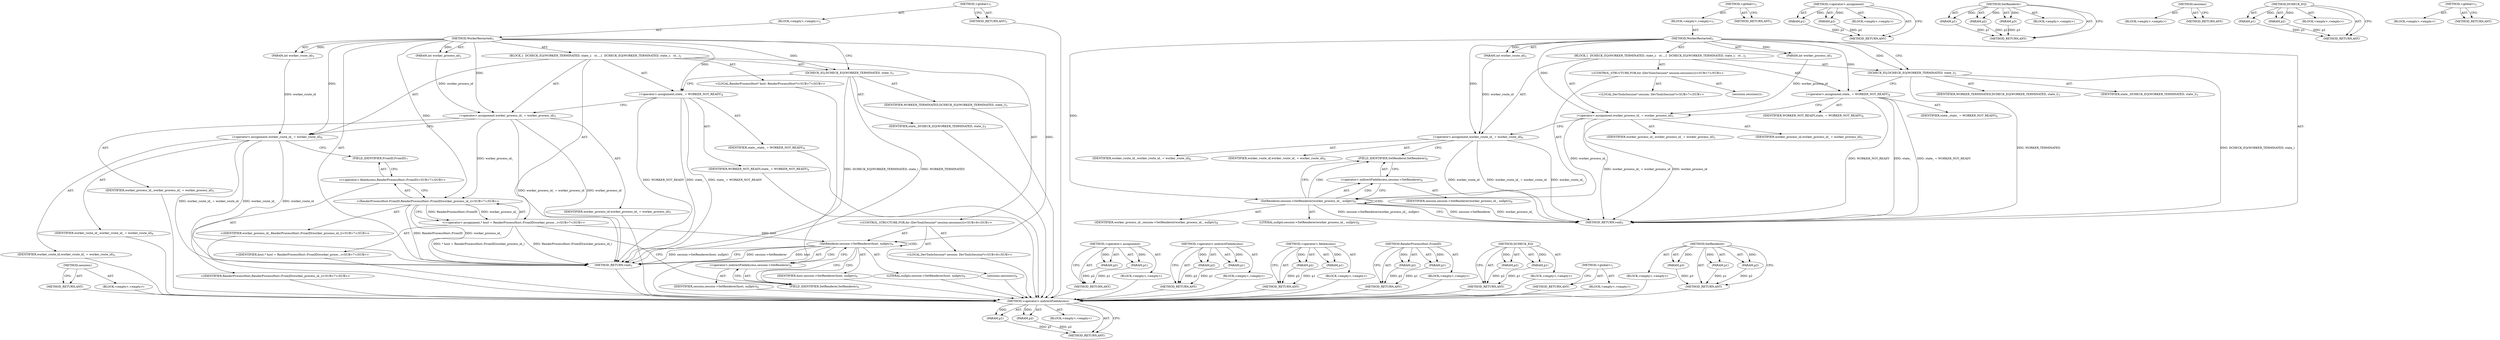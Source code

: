 digraph "&lt;global&gt;" {
vulnerable_84 [label=<(METHOD,sessions)>];
vulnerable_85 [label=<(BLOCK,&lt;empty&gt;,&lt;empty&gt;)>];
vulnerable_86 [label=<(METHOD_RETURN,ANY)>];
vulnerable_6 [label=<(METHOD,&lt;global&gt;)<SUB>1</SUB>>];
vulnerable_7 [label=<(BLOCK,&lt;empty&gt;,&lt;empty&gt;)<SUB>1</SUB>>];
vulnerable_8 [label=<(METHOD,WorkerRestarted)<SUB>1</SUB>>];
vulnerable_9 [label=<(PARAM,int worker_process_id)<SUB>1</SUB>>];
vulnerable_10 [label=<(PARAM,int worker_route_id)<SUB>2</SUB>>];
vulnerable_11 [label=<(BLOCK,{
  DCHECK_EQ(WORKER_TERMINATED, state_);
   st...,{
  DCHECK_EQ(WORKER_TERMINATED, state_);
   st...)<SUB>2</SUB>>];
vulnerable_12 [label=<(DCHECK_EQ,DCHECK_EQ(WORKER_TERMINATED, state_))<SUB>3</SUB>>];
vulnerable_13 [label=<(IDENTIFIER,WORKER_TERMINATED,DCHECK_EQ(WORKER_TERMINATED, state_))<SUB>3</SUB>>];
vulnerable_14 [label=<(IDENTIFIER,state_,DCHECK_EQ(WORKER_TERMINATED, state_))<SUB>3</SUB>>];
vulnerable_15 [label=<(&lt;operator&gt;.assignment,state_ = WORKER_NOT_READY)<SUB>4</SUB>>];
vulnerable_16 [label=<(IDENTIFIER,state_,state_ = WORKER_NOT_READY)<SUB>4</SUB>>];
vulnerable_17 [label=<(IDENTIFIER,WORKER_NOT_READY,state_ = WORKER_NOT_READY)<SUB>4</SUB>>];
vulnerable_18 [label=<(&lt;operator&gt;.assignment,worker_process_id_ = worker_process_id)<SUB>5</SUB>>];
vulnerable_19 [label=<(IDENTIFIER,worker_process_id_,worker_process_id_ = worker_process_id)<SUB>5</SUB>>];
vulnerable_20 [label=<(IDENTIFIER,worker_process_id,worker_process_id_ = worker_process_id)<SUB>5</SUB>>];
vulnerable_21 [label=<(&lt;operator&gt;.assignment,worker_route_id_ = worker_route_id)<SUB>6</SUB>>];
vulnerable_22 [label=<(IDENTIFIER,worker_route_id_,worker_route_id_ = worker_route_id)<SUB>6</SUB>>];
vulnerable_23 [label=<(IDENTIFIER,worker_route_id,worker_route_id_ = worker_route_id)<SUB>6</SUB>>];
vulnerable_24 [label="<(LOCAL,RenderProcessHost* host: RenderProcessHost*)<SUB>7</SUB>>"];
vulnerable_25 [label="<(&lt;operator&gt;.assignment,* host = RenderProcessHost::FromID(worker_proce...)<SUB>7</SUB>>"];
vulnerable_26 [label="<(IDENTIFIER,host,* host = RenderProcessHost::FromID(worker_proce...)<SUB>7</SUB>>"];
vulnerable_27 [label="<(RenderProcessHost.FromID,RenderProcessHost::FromID(worker_process_id_))<SUB>7</SUB>>"];
vulnerable_28 [label="<(&lt;operator&gt;.fieldAccess,RenderProcessHost::FromID)<SUB>7</SUB>>"];
vulnerable_29 [label="<(IDENTIFIER,RenderProcessHost,RenderProcessHost::FromID(worker_process_id_))<SUB>7</SUB>>"];
vulnerable_30 [label=<(FIELD_IDENTIFIER,FromID,FromID)<SUB>7</SUB>>];
vulnerable_31 [label="<(IDENTIFIER,worker_process_id_,RenderProcessHost::FromID(worker_process_id_))<SUB>7</SUB>>"];
vulnerable_32 [label="<(CONTROL_STRUCTURE,FOR,for (DevToolsSession* session:sessions()))<SUB>8</SUB>>"];
vulnerable_33 [label=<(sessions,sessions())<SUB>8</SUB>>];
vulnerable_34 [label="<(LOCAL,DevToolsSession* session: DevToolsSession*)<SUB>8</SUB>>"];
vulnerable_35 [label=<(SetRenderer,session-&gt;SetRenderer(host, nullptr))<SUB>9</SUB>>];
vulnerable_36 [label=<(&lt;operator&gt;.indirectFieldAccess,session-&gt;SetRenderer)<SUB>9</SUB>>];
vulnerable_37 [label=<(IDENTIFIER,session,session-&gt;SetRenderer(host, nullptr))<SUB>9</SUB>>];
vulnerable_38 [label=<(FIELD_IDENTIFIER,SetRenderer,SetRenderer)<SUB>9</SUB>>];
vulnerable_39 [label=<(IDENTIFIER,host,session-&gt;SetRenderer(host, nullptr))<SUB>9</SUB>>];
vulnerable_40 [label=<(LITERAL,nullptr,session-&gt;SetRenderer(host, nullptr))<SUB>9</SUB>>];
vulnerable_41 [label=<(METHOD_RETURN,void)<SUB>1</SUB>>];
vulnerable_43 [label=<(METHOD_RETURN,ANY)<SUB>1</SUB>>];
vulnerable_69 [label=<(METHOD,&lt;operator&gt;.assignment)>];
vulnerable_70 [label=<(PARAM,p1)>];
vulnerable_71 [label=<(PARAM,p2)>];
vulnerable_72 [label=<(BLOCK,&lt;empty&gt;,&lt;empty&gt;)>];
vulnerable_73 [label=<(METHOD_RETURN,ANY)>];
vulnerable_93 [label=<(METHOD,&lt;operator&gt;.indirectFieldAccess)>];
vulnerable_94 [label=<(PARAM,p1)>];
vulnerable_95 [label=<(PARAM,p2)>];
vulnerable_96 [label=<(BLOCK,&lt;empty&gt;,&lt;empty&gt;)>];
vulnerable_97 [label=<(METHOD_RETURN,ANY)>];
vulnerable_79 [label=<(METHOD,&lt;operator&gt;.fieldAccess)>];
vulnerable_80 [label=<(PARAM,p1)>];
vulnerable_81 [label=<(PARAM,p2)>];
vulnerable_82 [label=<(BLOCK,&lt;empty&gt;,&lt;empty&gt;)>];
vulnerable_83 [label=<(METHOD_RETURN,ANY)>];
vulnerable_74 [label=<(METHOD,RenderProcessHost.FromID)>];
vulnerable_75 [label=<(PARAM,p1)>];
vulnerable_76 [label=<(PARAM,p2)>];
vulnerable_77 [label=<(BLOCK,&lt;empty&gt;,&lt;empty&gt;)>];
vulnerable_78 [label=<(METHOD_RETURN,ANY)>];
vulnerable_64 [label=<(METHOD,DCHECK_EQ)>];
vulnerable_65 [label=<(PARAM,p1)>];
vulnerable_66 [label=<(PARAM,p2)>];
vulnerable_67 [label=<(BLOCK,&lt;empty&gt;,&lt;empty&gt;)>];
vulnerable_68 [label=<(METHOD_RETURN,ANY)>];
vulnerable_58 [label=<(METHOD,&lt;global&gt;)<SUB>1</SUB>>];
vulnerable_59 [label=<(BLOCK,&lt;empty&gt;,&lt;empty&gt;)>];
vulnerable_60 [label=<(METHOD_RETURN,ANY)>];
vulnerable_87 [label=<(METHOD,SetRenderer)>];
vulnerable_88 [label=<(PARAM,p1)>];
vulnerable_89 [label=<(PARAM,p2)>];
vulnerable_90 [label=<(PARAM,p3)>];
vulnerable_91 [label=<(BLOCK,&lt;empty&gt;,&lt;empty&gt;)>];
vulnerable_92 [label=<(METHOD_RETURN,ANY)>];
fixed_73 [label=<(METHOD,&lt;operator&gt;.indirectFieldAccess)>];
fixed_74 [label=<(PARAM,p1)>];
fixed_75 [label=<(PARAM,p2)>];
fixed_76 [label=<(BLOCK,&lt;empty&gt;,&lt;empty&gt;)>];
fixed_77 [label=<(METHOD_RETURN,ANY)>];
fixed_6 [label=<(METHOD,&lt;global&gt;)<SUB>1</SUB>>];
fixed_7 [label=<(BLOCK,&lt;empty&gt;,&lt;empty&gt;)<SUB>1</SUB>>];
fixed_8 [label=<(METHOD,WorkerRestarted)<SUB>1</SUB>>];
fixed_9 [label=<(PARAM,int worker_process_id)<SUB>1</SUB>>];
fixed_10 [label=<(PARAM,int worker_route_id)<SUB>2</SUB>>];
fixed_11 [label=<(BLOCK,{
  DCHECK_EQ(WORKER_TERMINATED, state_);
   st...,{
  DCHECK_EQ(WORKER_TERMINATED, state_);
   st...)<SUB>2</SUB>>];
fixed_12 [label=<(DCHECK_EQ,DCHECK_EQ(WORKER_TERMINATED, state_))<SUB>3</SUB>>];
fixed_13 [label=<(IDENTIFIER,WORKER_TERMINATED,DCHECK_EQ(WORKER_TERMINATED, state_))<SUB>3</SUB>>];
fixed_14 [label=<(IDENTIFIER,state_,DCHECK_EQ(WORKER_TERMINATED, state_))<SUB>3</SUB>>];
fixed_15 [label=<(&lt;operator&gt;.assignment,state_ = WORKER_NOT_READY)<SUB>4</SUB>>];
fixed_16 [label=<(IDENTIFIER,state_,state_ = WORKER_NOT_READY)<SUB>4</SUB>>];
fixed_17 [label=<(IDENTIFIER,WORKER_NOT_READY,state_ = WORKER_NOT_READY)<SUB>4</SUB>>];
fixed_18 [label=<(&lt;operator&gt;.assignment,worker_process_id_ = worker_process_id)<SUB>5</SUB>>];
fixed_19 [label=<(IDENTIFIER,worker_process_id_,worker_process_id_ = worker_process_id)<SUB>5</SUB>>];
fixed_20 [label=<(IDENTIFIER,worker_process_id,worker_process_id_ = worker_process_id)<SUB>5</SUB>>];
fixed_21 [label=<(&lt;operator&gt;.assignment,worker_route_id_ = worker_route_id)<SUB>6</SUB>>];
fixed_22 [label=<(IDENTIFIER,worker_route_id_,worker_route_id_ = worker_route_id)<SUB>6</SUB>>];
fixed_23 [label=<(IDENTIFIER,worker_route_id,worker_route_id_ = worker_route_id)<SUB>6</SUB>>];
fixed_24 [label="<(CONTROL_STRUCTURE,FOR,for (DevToolsSession* session:sessions()))<SUB>7</SUB>>"];
fixed_25 [label=<(sessions,sessions())<SUB>7</SUB>>];
fixed_26 [label="<(LOCAL,DevToolsSession* session: DevToolsSession*)<SUB>7</SUB>>"];
fixed_27 [label=<(SetRenderer,session-&gt;SetRenderer(worker_process_id_, nullptr))<SUB>8</SUB>>];
fixed_28 [label=<(&lt;operator&gt;.indirectFieldAccess,session-&gt;SetRenderer)<SUB>8</SUB>>];
fixed_29 [label=<(IDENTIFIER,session,session-&gt;SetRenderer(worker_process_id_, nullptr))<SUB>8</SUB>>];
fixed_30 [label=<(FIELD_IDENTIFIER,SetRenderer,SetRenderer)<SUB>8</SUB>>];
fixed_31 [label=<(IDENTIFIER,worker_process_id_,session-&gt;SetRenderer(worker_process_id_, nullptr))<SUB>8</SUB>>];
fixed_32 [label=<(LITERAL,nullptr,session-&gt;SetRenderer(worker_process_id_, nullptr))<SUB>8</SUB>>];
fixed_33 [label=<(METHOD_RETURN,void)<SUB>1</SUB>>];
fixed_35 [label=<(METHOD_RETURN,ANY)<SUB>1</SUB>>];
fixed_59 [label=<(METHOD,&lt;operator&gt;.assignment)>];
fixed_60 [label=<(PARAM,p1)>];
fixed_61 [label=<(PARAM,p2)>];
fixed_62 [label=<(BLOCK,&lt;empty&gt;,&lt;empty&gt;)>];
fixed_63 [label=<(METHOD_RETURN,ANY)>];
fixed_67 [label=<(METHOD,SetRenderer)>];
fixed_68 [label=<(PARAM,p1)>];
fixed_69 [label=<(PARAM,p2)>];
fixed_70 [label=<(PARAM,p3)>];
fixed_71 [label=<(BLOCK,&lt;empty&gt;,&lt;empty&gt;)>];
fixed_72 [label=<(METHOD_RETURN,ANY)>];
fixed_64 [label=<(METHOD,sessions)>];
fixed_65 [label=<(BLOCK,&lt;empty&gt;,&lt;empty&gt;)>];
fixed_66 [label=<(METHOD_RETURN,ANY)>];
fixed_54 [label=<(METHOD,DCHECK_EQ)>];
fixed_55 [label=<(PARAM,p1)>];
fixed_56 [label=<(PARAM,p2)>];
fixed_57 [label=<(BLOCK,&lt;empty&gt;,&lt;empty&gt;)>];
fixed_58 [label=<(METHOD_RETURN,ANY)>];
fixed_48 [label=<(METHOD,&lt;global&gt;)<SUB>1</SUB>>];
fixed_49 [label=<(BLOCK,&lt;empty&gt;,&lt;empty&gt;)>];
fixed_50 [label=<(METHOD_RETURN,ANY)>];
vulnerable_84 -> vulnerable_85  [key=0, label="AST: "];
vulnerable_84 -> vulnerable_86  [key=0, label="AST: "];
vulnerable_84 -> vulnerable_86  [key=1, label="CFG: "];
vulnerable_85 -> fixed_73  [key=0];
vulnerable_86 -> fixed_73  [key=0];
vulnerable_6 -> vulnerable_7  [key=0, label="AST: "];
vulnerable_6 -> vulnerable_43  [key=0, label="AST: "];
vulnerable_6 -> vulnerable_43  [key=1, label="CFG: "];
vulnerable_7 -> vulnerable_8  [key=0, label="AST: "];
vulnerable_8 -> vulnerable_9  [key=0, label="AST: "];
vulnerable_8 -> vulnerable_9  [key=1, label="DDG: "];
vulnerable_8 -> vulnerable_10  [key=0, label="AST: "];
vulnerable_8 -> vulnerable_10  [key=1, label="DDG: "];
vulnerable_8 -> vulnerable_11  [key=0, label="AST: "];
vulnerable_8 -> vulnerable_41  [key=0, label="AST: "];
vulnerable_8 -> vulnerable_12  [key=0, label="CFG: "];
vulnerable_8 -> vulnerable_12  [key=1, label="DDG: "];
vulnerable_8 -> vulnerable_15  [key=0, label="DDG: "];
vulnerable_8 -> vulnerable_18  [key=0, label="DDG: "];
vulnerable_8 -> vulnerable_21  [key=0, label="DDG: "];
vulnerable_8 -> vulnerable_27  [key=0, label="DDG: "];
vulnerable_8 -> vulnerable_35  [key=0, label="DDG: "];
vulnerable_9 -> vulnerable_18  [key=0, label="DDG: worker_process_id"];
vulnerable_10 -> vulnerable_21  [key=0, label="DDG: worker_route_id"];
vulnerable_11 -> vulnerable_12  [key=0, label="AST: "];
vulnerable_11 -> vulnerable_15  [key=0, label="AST: "];
vulnerable_11 -> vulnerable_18  [key=0, label="AST: "];
vulnerable_11 -> vulnerable_21  [key=0, label="AST: "];
vulnerable_11 -> vulnerable_24  [key=0, label="AST: "];
vulnerable_11 -> vulnerable_25  [key=0, label="AST: "];
vulnerable_11 -> vulnerable_32  [key=0, label="AST: "];
vulnerable_12 -> vulnerable_13  [key=0, label="AST: "];
vulnerable_12 -> vulnerable_14  [key=0, label="AST: "];
vulnerable_12 -> vulnerable_15  [key=0, label="CFG: "];
vulnerable_12 -> vulnerable_41  [key=0, label="DDG: DCHECK_EQ(WORKER_TERMINATED, state_)"];
vulnerable_12 -> vulnerable_41  [key=1, label="DDG: WORKER_TERMINATED"];
vulnerable_13 -> fixed_73  [key=0];
vulnerable_14 -> fixed_73  [key=0];
vulnerable_15 -> vulnerable_16  [key=0, label="AST: "];
vulnerable_15 -> vulnerable_17  [key=0, label="AST: "];
vulnerable_15 -> vulnerable_18  [key=0, label="CFG: "];
vulnerable_15 -> vulnerable_41  [key=0, label="DDG: state_"];
vulnerable_15 -> vulnerable_41  [key=1, label="DDG: state_ = WORKER_NOT_READY"];
vulnerable_15 -> vulnerable_41  [key=2, label="DDG: WORKER_NOT_READY"];
vulnerable_16 -> fixed_73  [key=0];
vulnerable_17 -> fixed_73  [key=0];
vulnerable_18 -> vulnerable_19  [key=0, label="AST: "];
vulnerable_18 -> vulnerable_20  [key=0, label="AST: "];
vulnerable_18 -> vulnerable_21  [key=0, label="CFG: "];
vulnerable_18 -> vulnerable_41  [key=0, label="DDG: worker_process_id"];
vulnerable_18 -> vulnerable_41  [key=1, label="DDG: worker_process_id_ = worker_process_id"];
vulnerable_18 -> vulnerable_27  [key=0, label="DDG: worker_process_id_"];
vulnerable_19 -> fixed_73  [key=0];
vulnerable_20 -> fixed_73  [key=0];
vulnerable_21 -> vulnerable_22  [key=0, label="AST: "];
vulnerable_21 -> vulnerable_23  [key=0, label="AST: "];
vulnerable_21 -> vulnerable_30  [key=0, label="CFG: "];
vulnerable_21 -> vulnerable_41  [key=0, label="DDG: worker_route_id"];
vulnerable_21 -> vulnerable_41  [key=1, label="DDG: worker_route_id_ = worker_route_id"];
vulnerable_21 -> vulnerable_41  [key=2, label="DDG: worker_route_id_"];
vulnerable_22 -> fixed_73  [key=0];
vulnerable_23 -> fixed_73  [key=0];
vulnerable_24 -> fixed_73  [key=0];
vulnerable_25 -> vulnerable_26  [key=0, label="AST: "];
vulnerable_25 -> vulnerable_27  [key=0, label="AST: "];
vulnerable_25 -> vulnerable_38  [key=0, label="CFG: "];
vulnerable_25 -> vulnerable_41  [key=0, label="DDG: RenderProcessHost::FromID(worker_process_id_)"];
vulnerable_25 -> vulnerable_41  [key=1, label="DDG: * host = RenderProcessHost::FromID(worker_process_id_)"];
vulnerable_25 -> vulnerable_35  [key=0, label="DDG: host"];
vulnerable_26 -> fixed_73  [key=0];
vulnerable_27 -> vulnerable_28  [key=0, label="AST: "];
vulnerable_27 -> vulnerable_31  [key=0, label="AST: "];
vulnerable_27 -> vulnerable_25  [key=0, label="CFG: "];
vulnerable_27 -> vulnerable_25  [key=1, label="DDG: RenderProcessHost::FromID"];
vulnerable_27 -> vulnerable_25  [key=2, label="DDG: worker_process_id_"];
vulnerable_27 -> vulnerable_41  [key=0, label="DDG: RenderProcessHost::FromID"];
vulnerable_27 -> vulnerable_41  [key=1, label="DDG: worker_process_id_"];
vulnerable_28 -> vulnerable_29  [key=0, label="AST: "];
vulnerable_28 -> vulnerable_30  [key=0, label="AST: "];
vulnerable_28 -> vulnerable_27  [key=0, label="CFG: "];
vulnerable_29 -> fixed_73  [key=0];
vulnerable_30 -> vulnerable_28  [key=0, label="CFG: "];
vulnerable_31 -> fixed_73  [key=0];
vulnerable_32 -> vulnerable_33  [key=0, label="AST: "];
vulnerable_32 -> vulnerable_34  [key=0, label="AST: "];
vulnerable_32 -> vulnerable_35  [key=0, label="AST: "];
vulnerable_33 -> fixed_73  [key=0];
vulnerable_34 -> fixed_73  [key=0];
vulnerable_35 -> vulnerable_36  [key=0, label="AST: "];
vulnerable_35 -> vulnerable_36  [key=1, label="CDG: "];
vulnerable_35 -> vulnerable_39  [key=0, label="AST: "];
vulnerable_35 -> vulnerable_40  [key=0, label="AST: "];
vulnerable_35 -> vulnerable_41  [key=0, label="CFG: "];
vulnerable_35 -> vulnerable_41  [key=1, label="DDG: session-&gt;SetRenderer"];
vulnerable_35 -> vulnerable_41  [key=2, label="DDG: host"];
vulnerable_35 -> vulnerable_41  [key=3, label="DDG: session-&gt;SetRenderer(host, nullptr)"];
vulnerable_35 -> vulnerable_38  [key=0, label="CFG: "];
vulnerable_35 -> vulnerable_38  [key=1, label="CDG: "];
vulnerable_35 -> vulnerable_35  [key=0, label="CDG: "];
vulnerable_36 -> vulnerable_37  [key=0, label="AST: "];
vulnerable_36 -> vulnerable_38  [key=0, label="AST: "];
vulnerable_36 -> vulnerable_35  [key=0, label="CFG: "];
vulnerable_37 -> fixed_73  [key=0];
vulnerable_38 -> vulnerable_36  [key=0, label="CFG: "];
vulnerable_39 -> fixed_73  [key=0];
vulnerable_40 -> fixed_73  [key=0];
vulnerable_41 -> fixed_73  [key=0];
vulnerable_43 -> fixed_73  [key=0];
vulnerable_69 -> vulnerable_70  [key=0, label="AST: "];
vulnerable_69 -> vulnerable_70  [key=1, label="DDG: "];
vulnerable_69 -> vulnerable_72  [key=0, label="AST: "];
vulnerable_69 -> vulnerable_71  [key=0, label="AST: "];
vulnerable_69 -> vulnerable_71  [key=1, label="DDG: "];
vulnerable_69 -> vulnerable_73  [key=0, label="AST: "];
vulnerable_69 -> vulnerable_73  [key=1, label="CFG: "];
vulnerable_70 -> vulnerable_73  [key=0, label="DDG: p1"];
vulnerable_71 -> vulnerable_73  [key=0, label="DDG: p2"];
vulnerable_72 -> fixed_73  [key=0];
vulnerable_73 -> fixed_73  [key=0];
vulnerable_93 -> vulnerable_94  [key=0, label="AST: "];
vulnerable_93 -> vulnerable_94  [key=1, label="DDG: "];
vulnerable_93 -> vulnerable_96  [key=0, label="AST: "];
vulnerable_93 -> vulnerable_95  [key=0, label="AST: "];
vulnerable_93 -> vulnerable_95  [key=1, label="DDG: "];
vulnerable_93 -> vulnerable_97  [key=0, label="AST: "];
vulnerable_93 -> vulnerable_97  [key=1, label="CFG: "];
vulnerable_94 -> vulnerable_97  [key=0, label="DDG: p1"];
vulnerable_95 -> vulnerable_97  [key=0, label="DDG: p2"];
vulnerable_96 -> fixed_73  [key=0];
vulnerable_97 -> fixed_73  [key=0];
vulnerable_79 -> vulnerable_80  [key=0, label="AST: "];
vulnerable_79 -> vulnerable_80  [key=1, label="DDG: "];
vulnerable_79 -> vulnerable_82  [key=0, label="AST: "];
vulnerable_79 -> vulnerable_81  [key=0, label="AST: "];
vulnerable_79 -> vulnerable_81  [key=1, label="DDG: "];
vulnerable_79 -> vulnerable_83  [key=0, label="AST: "];
vulnerable_79 -> vulnerable_83  [key=1, label="CFG: "];
vulnerable_80 -> vulnerable_83  [key=0, label="DDG: p1"];
vulnerable_81 -> vulnerable_83  [key=0, label="DDG: p2"];
vulnerable_82 -> fixed_73  [key=0];
vulnerable_83 -> fixed_73  [key=0];
vulnerable_74 -> vulnerable_75  [key=0, label="AST: "];
vulnerable_74 -> vulnerable_75  [key=1, label="DDG: "];
vulnerable_74 -> vulnerable_77  [key=0, label="AST: "];
vulnerable_74 -> vulnerable_76  [key=0, label="AST: "];
vulnerable_74 -> vulnerable_76  [key=1, label="DDG: "];
vulnerable_74 -> vulnerable_78  [key=0, label="AST: "];
vulnerable_74 -> vulnerable_78  [key=1, label="CFG: "];
vulnerable_75 -> vulnerable_78  [key=0, label="DDG: p1"];
vulnerable_76 -> vulnerable_78  [key=0, label="DDG: p2"];
vulnerable_77 -> fixed_73  [key=0];
vulnerable_78 -> fixed_73  [key=0];
vulnerable_64 -> vulnerable_65  [key=0, label="AST: "];
vulnerable_64 -> vulnerable_65  [key=1, label="DDG: "];
vulnerable_64 -> vulnerable_67  [key=0, label="AST: "];
vulnerable_64 -> vulnerable_66  [key=0, label="AST: "];
vulnerable_64 -> vulnerable_66  [key=1, label="DDG: "];
vulnerable_64 -> vulnerable_68  [key=0, label="AST: "];
vulnerable_64 -> vulnerable_68  [key=1, label="CFG: "];
vulnerable_65 -> vulnerable_68  [key=0, label="DDG: p1"];
vulnerable_66 -> vulnerable_68  [key=0, label="DDG: p2"];
vulnerable_67 -> fixed_73  [key=0];
vulnerable_68 -> fixed_73  [key=0];
vulnerable_58 -> vulnerable_59  [key=0, label="AST: "];
vulnerable_58 -> vulnerable_60  [key=0, label="AST: "];
vulnerable_58 -> vulnerable_60  [key=1, label="CFG: "];
vulnerable_59 -> fixed_73  [key=0];
vulnerable_60 -> fixed_73  [key=0];
vulnerable_87 -> vulnerable_88  [key=0, label="AST: "];
vulnerable_87 -> vulnerable_88  [key=1, label="DDG: "];
vulnerable_87 -> vulnerable_91  [key=0, label="AST: "];
vulnerable_87 -> vulnerable_89  [key=0, label="AST: "];
vulnerable_87 -> vulnerable_89  [key=1, label="DDG: "];
vulnerable_87 -> vulnerable_92  [key=0, label="AST: "];
vulnerable_87 -> vulnerable_92  [key=1, label="CFG: "];
vulnerable_87 -> vulnerable_90  [key=0, label="AST: "];
vulnerable_87 -> vulnerable_90  [key=1, label="DDG: "];
vulnerable_88 -> vulnerable_92  [key=0, label="DDG: p1"];
vulnerable_89 -> vulnerable_92  [key=0, label="DDG: p2"];
vulnerable_90 -> vulnerable_92  [key=0, label="DDG: p3"];
vulnerable_91 -> fixed_73  [key=0];
vulnerable_92 -> fixed_73  [key=0];
fixed_73 -> fixed_74  [key=0, label="AST: "];
fixed_73 -> fixed_74  [key=1, label="DDG: "];
fixed_73 -> fixed_76  [key=0, label="AST: "];
fixed_73 -> fixed_75  [key=0, label="AST: "];
fixed_73 -> fixed_75  [key=1, label="DDG: "];
fixed_73 -> fixed_77  [key=0, label="AST: "];
fixed_73 -> fixed_77  [key=1, label="CFG: "];
fixed_74 -> fixed_77  [key=0, label="DDG: p1"];
fixed_75 -> fixed_77  [key=0, label="DDG: p2"];
fixed_6 -> fixed_7  [key=0, label="AST: "];
fixed_6 -> fixed_35  [key=0, label="AST: "];
fixed_6 -> fixed_35  [key=1, label="CFG: "];
fixed_7 -> fixed_8  [key=0, label="AST: "];
fixed_8 -> fixed_9  [key=0, label="AST: "];
fixed_8 -> fixed_9  [key=1, label="DDG: "];
fixed_8 -> fixed_10  [key=0, label="AST: "];
fixed_8 -> fixed_10  [key=1, label="DDG: "];
fixed_8 -> fixed_11  [key=0, label="AST: "];
fixed_8 -> fixed_33  [key=0, label="AST: "];
fixed_8 -> fixed_12  [key=0, label="CFG: "];
fixed_8 -> fixed_12  [key=1, label="DDG: "];
fixed_8 -> fixed_15  [key=0, label="DDG: "];
fixed_8 -> fixed_18  [key=0, label="DDG: "];
fixed_8 -> fixed_21  [key=0, label="DDG: "];
fixed_8 -> fixed_27  [key=0, label="DDG: "];
fixed_9 -> fixed_18  [key=0, label="DDG: worker_process_id"];
fixed_10 -> fixed_21  [key=0, label="DDG: worker_route_id"];
fixed_11 -> fixed_12  [key=0, label="AST: "];
fixed_11 -> fixed_15  [key=0, label="AST: "];
fixed_11 -> fixed_18  [key=0, label="AST: "];
fixed_11 -> fixed_21  [key=0, label="AST: "];
fixed_11 -> fixed_24  [key=0, label="AST: "];
fixed_12 -> fixed_13  [key=0, label="AST: "];
fixed_12 -> fixed_14  [key=0, label="AST: "];
fixed_12 -> fixed_15  [key=0, label="CFG: "];
fixed_12 -> fixed_33  [key=0, label="DDG: DCHECK_EQ(WORKER_TERMINATED, state_)"];
fixed_12 -> fixed_33  [key=1, label="DDG: WORKER_TERMINATED"];
fixed_15 -> fixed_16  [key=0, label="AST: "];
fixed_15 -> fixed_17  [key=0, label="AST: "];
fixed_15 -> fixed_18  [key=0, label="CFG: "];
fixed_15 -> fixed_33  [key=0, label="DDG: state_"];
fixed_15 -> fixed_33  [key=1, label="DDG: state_ = WORKER_NOT_READY"];
fixed_15 -> fixed_33  [key=2, label="DDG: WORKER_NOT_READY"];
fixed_18 -> fixed_19  [key=0, label="AST: "];
fixed_18 -> fixed_20  [key=0, label="AST: "];
fixed_18 -> fixed_21  [key=0, label="CFG: "];
fixed_18 -> fixed_33  [key=0, label="DDG: worker_process_id"];
fixed_18 -> fixed_33  [key=1, label="DDG: worker_process_id_ = worker_process_id"];
fixed_18 -> fixed_27  [key=0, label="DDG: worker_process_id_"];
fixed_21 -> fixed_22  [key=0, label="AST: "];
fixed_21 -> fixed_23  [key=0, label="AST: "];
fixed_21 -> fixed_30  [key=0, label="CFG: "];
fixed_21 -> fixed_33  [key=0, label="DDG: worker_route_id"];
fixed_21 -> fixed_33  [key=1, label="DDG: worker_route_id_ = worker_route_id"];
fixed_21 -> fixed_33  [key=2, label="DDG: worker_route_id_"];
fixed_24 -> fixed_25  [key=0, label="AST: "];
fixed_24 -> fixed_26  [key=0, label="AST: "];
fixed_24 -> fixed_27  [key=0, label="AST: "];
fixed_27 -> fixed_28  [key=0, label="AST: "];
fixed_27 -> fixed_28  [key=1, label="CDG: "];
fixed_27 -> fixed_31  [key=0, label="AST: "];
fixed_27 -> fixed_32  [key=0, label="AST: "];
fixed_27 -> fixed_33  [key=0, label="CFG: "];
fixed_27 -> fixed_33  [key=1, label="DDG: session-&gt;SetRenderer"];
fixed_27 -> fixed_33  [key=2, label="DDG: worker_process_id_"];
fixed_27 -> fixed_33  [key=3, label="DDG: session-&gt;SetRenderer(worker_process_id_, nullptr)"];
fixed_27 -> fixed_30  [key=0, label="CFG: "];
fixed_27 -> fixed_30  [key=1, label="CDG: "];
fixed_27 -> fixed_27  [key=0, label="CDG: "];
fixed_28 -> fixed_29  [key=0, label="AST: "];
fixed_28 -> fixed_30  [key=0, label="AST: "];
fixed_28 -> fixed_27  [key=0, label="CFG: "];
fixed_30 -> fixed_28  [key=0, label="CFG: "];
fixed_59 -> fixed_60  [key=0, label="AST: "];
fixed_59 -> fixed_60  [key=1, label="DDG: "];
fixed_59 -> fixed_62  [key=0, label="AST: "];
fixed_59 -> fixed_61  [key=0, label="AST: "];
fixed_59 -> fixed_61  [key=1, label="DDG: "];
fixed_59 -> fixed_63  [key=0, label="AST: "];
fixed_59 -> fixed_63  [key=1, label="CFG: "];
fixed_60 -> fixed_63  [key=0, label="DDG: p1"];
fixed_61 -> fixed_63  [key=0, label="DDG: p2"];
fixed_67 -> fixed_68  [key=0, label="AST: "];
fixed_67 -> fixed_68  [key=1, label="DDG: "];
fixed_67 -> fixed_71  [key=0, label="AST: "];
fixed_67 -> fixed_69  [key=0, label="AST: "];
fixed_67 -> fixed_69  [key=1, label="DDG: "];
fixed_67 -> fixed_72  [key=0, label="AST: "];
fixed_67 -> fixed_72  [key=1, label="CFG: "];
fixed_67 -> fixed_70  [key=0, label="AST: "];
fixed_67 -> fixed_70  [key=1, label="DDG: "];
fixed_68 -> fixed_72  [key=0, label="DDG: p1"];
fixed_69 -> fixed_72  [key=0, label="DDG: p2"];
fixed_70 -> fixed_72  [key=0, label="DDG: p3"];
fixed_64 -> fixed_65  [key=0, label="AST: "];
fixed_64 -> fixed_66  [key=0, label="AST: "];
fixed_64 -> fixed_66  [key=1, label="CFG: "];
fixed_54 -> fixed_55  [key=0, label="AST: "];
fixed_54 -> fixed_55  [key=1, label="DDG: "];
fixed_54 -> fixed_57  [key=0, label="AST: "];
fixed_54 -> fixed_56  [key=0, label="AST: "];
fixed_54 -> fixed_56  [key=1, label="DDG: "];
fixed_54 -> fixed_58  [key=0, label="AST: "];
fixed_54 -> fixed_58  [key=1, label="CFG: "];
fixed_55 -> fixed_58  [key=0, label="DDG: p1"];
fixed_56 -> fixed_58  [key=0, label="DDG: p2"];
fixed_48 -> fixed_49  [key=0, label="AST: "];
fixed_48 -> fixed_50  [key=0, label="AST: "];
fixed_48 -> fixed_50  [key=1, label="CFG: "];
}
